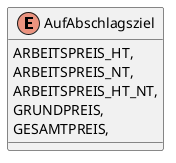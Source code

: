 @startuml
enum AufAbschlagsziel {
    ARBEITSPREIS_HT,
    ARBEITSPREIS_NT,
    ARBEITSPREIS_HT_NT,
    GRUNDPREIS,
    GESAMTPREIS,
}
@enduml
